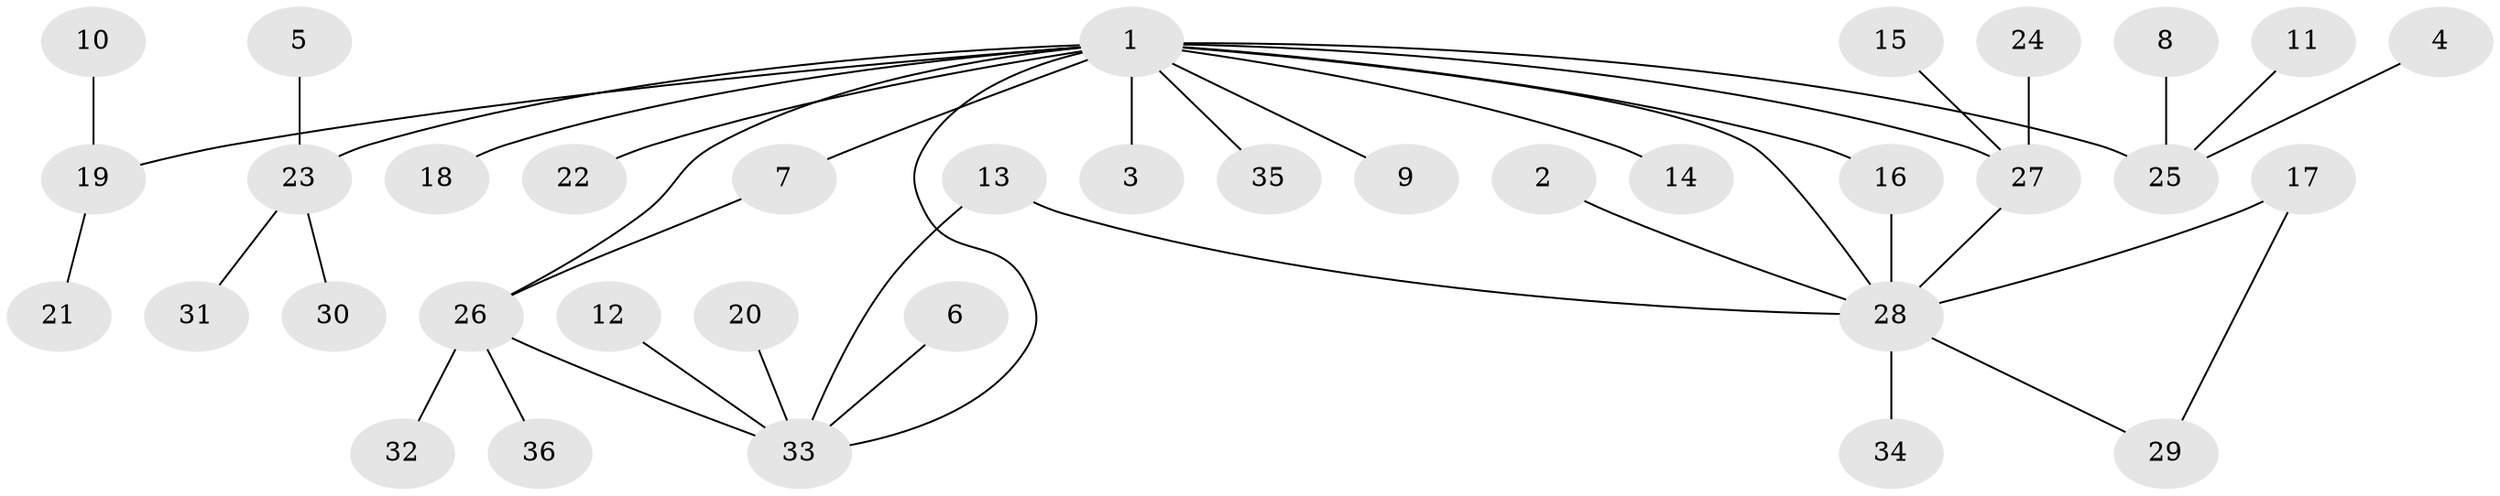 // original degree distribution, {4: 0.07246376811594203, 9: 0.014492753623188406, 10: 0.014492753623188406, 1: 0.5942028985507246, 6: 0.043478260869565216, 7: 0.014492753623188406, 3: 0.08695652173913043, 2: 0.14492753623188406, 5: 0.014492753623188406}
// Generated by graph-tools (version 1.1) at 2025/26/03/09/25 03:26:00]
// undirected, 36 vertices, 41 edges
graph export_dot {
graph [start="1"]
  node [color=gray90,style=filled];
  1;
  2;
  3;
  4;
  5;
  6;
  7;
  8;
  9;
  10;
  11;
  12;
  13;
  14;
  15;
  16;
  17;
  18;
  19;
  20;
  21;
  22;
  23;
  24;
  25;
  26;
  27;
  28;
  29;
  30;
  31;
  32;
  33;
  34;
  35;
  36;
  1 -- 3 [weight=1.0];
  1 -- 7 [weight=1.0];
  1 -- 9 [weight=1.0];
  1 -- 14 [weight=1.0];
  1 -- 16 [weight=1.0];
  1 -- 18 [weight=1.0];
  1 -- 19 [weight=1.0];
  1 -- 22 [weight=1.0];
  1 -- 23 [weight=1.0];
  1 -- 25 [weight=1.0];
  1 -- 26 [weight=1.0];
  1 -- 27 [weight=1.0];
  1 -- 28 [weight=1.0];
  1 -- 33 [weight=1.0];
  1 -- 35 [weight=1.0];
  2 -- 28 [weight=1.0];
  4 -- 25 [weight=1.0];
  5 -- 23 [weight=1.0];
  6 -- 33 [weight=1.0];
  7 -- 26 [weight=1.0];
  8 -- 25 [weight=1.0];
  10 -- 19 [weight=1.0];
  11 -- 25 [weight=1.0];
  12 -- 33 [weight=1.0];
  13 -- 28 [weight=1.0];
  13 -- 33 [weight=1.0];
  15 -- 27 [weight=1.0];
  16 -- 28 [weight=1.0];
  17 -- 28 [weight=1.0];
  17 -- 29 [weight=1.0];
  19 -- 21 [weight=1.0];
  20 -- 33 [weight=1.0];
  23 -- 30 [weight=1.0];
  23 -- 31 [weight=1.0];
  24 -- 27 [weight=1.0];
  26 -- 32 [weight=1.0];
  26 -- 33 [weight=1.0];
  26 -- 36 [weight=1.0];
  27 -- 28 [weight=1.0];
  28 -- 29 [weight=1.0];
  28 -- 34 [weight=1.0];
}
